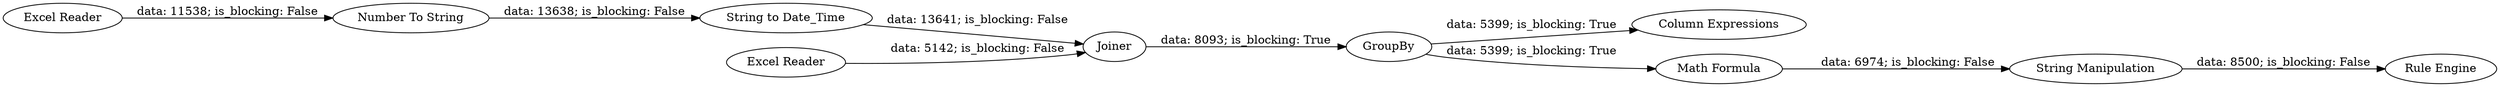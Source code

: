 digraph {
	"5050290403381338107_87" [label="Column Expressions"]
	"5050290403381338107_55" [label="Math Formula"]
	"5050290403381338107_46" [label="String Manipulation"]
	"5050290403381338107_151" [label="Rule Engine"]
	"5050290403381338107_78" [label="Number To String"]
	"5050290403381338107_82" [label=GroupBy]
	"5050290403381338107_81" [label=Joiner]
	"5050290403381338107_79" [label="String to Date_Time"]
	"5050290403381338107_77" [label="Excel Reader"]
	"5050290403381338107_80" [label="Excel Reader"]
	"5050290403381338107_77" -> "5050290403381338107_78" [label="data: 11538; is_blocking: False"]
	"5050290403381338107_80" -> "5050290403381338107_81" [label="data: 5142; is_blocking: False"]
	"5050290403381338107_82" -> "5050290403381338107_87" [label="data: 5399; is_blocking: True"]
	"5050290403381338107_79" -> "5050290403381338107_81" [label="data: 13641; is_blocking: False"]
	"5050290403381338107_78" -> "5050290403381338107_79" [label="data: 13638; is_blocking: False"]
	"5050290403381338107_46" -> "5050290403381338107_151" [label="data: 8500; is_blocking: False"]
	"5050290403381338107_81" -> "5050290403381338107_82" [label="data: 8093; is_blocking: True"]
	"5050290403381338107_82" -> "5050290403381338107_55" [label="data: 5399; is_blocking: True"]
	"5050290403381338107_55" -> "5050290403381338107_46" [label="data: 6974; is_blocking: False"]
	rankdir=LR
}
